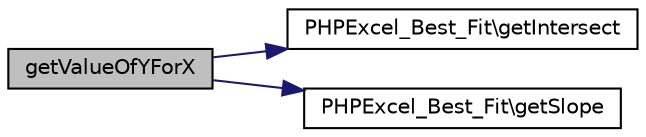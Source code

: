 digraph "getValueOfYForX"
{
  edge [fontname="Helvetica",fontsize="10",labelfontname="Helvetica",labelfontsize="10"];
  node [fontname="Helvetica",fontsize="10",shape=record];
  rankdir="LR";
  Node13 [label="getValueOfYForX",height=0.2,width=0.4,color="black", fillcolor="grey75", style="filled", fontcolor="black"];
  Node13 -> Node14 [color="midnightblue",fontsize="10",style="solid",fontname="Helvetica"];
  Node14 [label="PHPExcel_Best_Fit\\getIntersect",height=0.2,width=0.4,color="black", fillcolor="white", style="filled",URL="$class_p_h_p_excel___best___fit.html#a129dafd5e95206e355ab0734bc5e9bea"];
  Node13 -> Node15 [color="midnightblue",fontsize="10",style="solid",fontname="Helvetica"];
  Node15 [label="PHPExcel_Best_Fit\\getSlope",height=0.2,width=0.4,color="black", fillcolor="white", style="filled",URL="$class_p_h_p_excel___best___fit.html#acd86e793a51b30af0a2479cb2ba24c15"];
}
